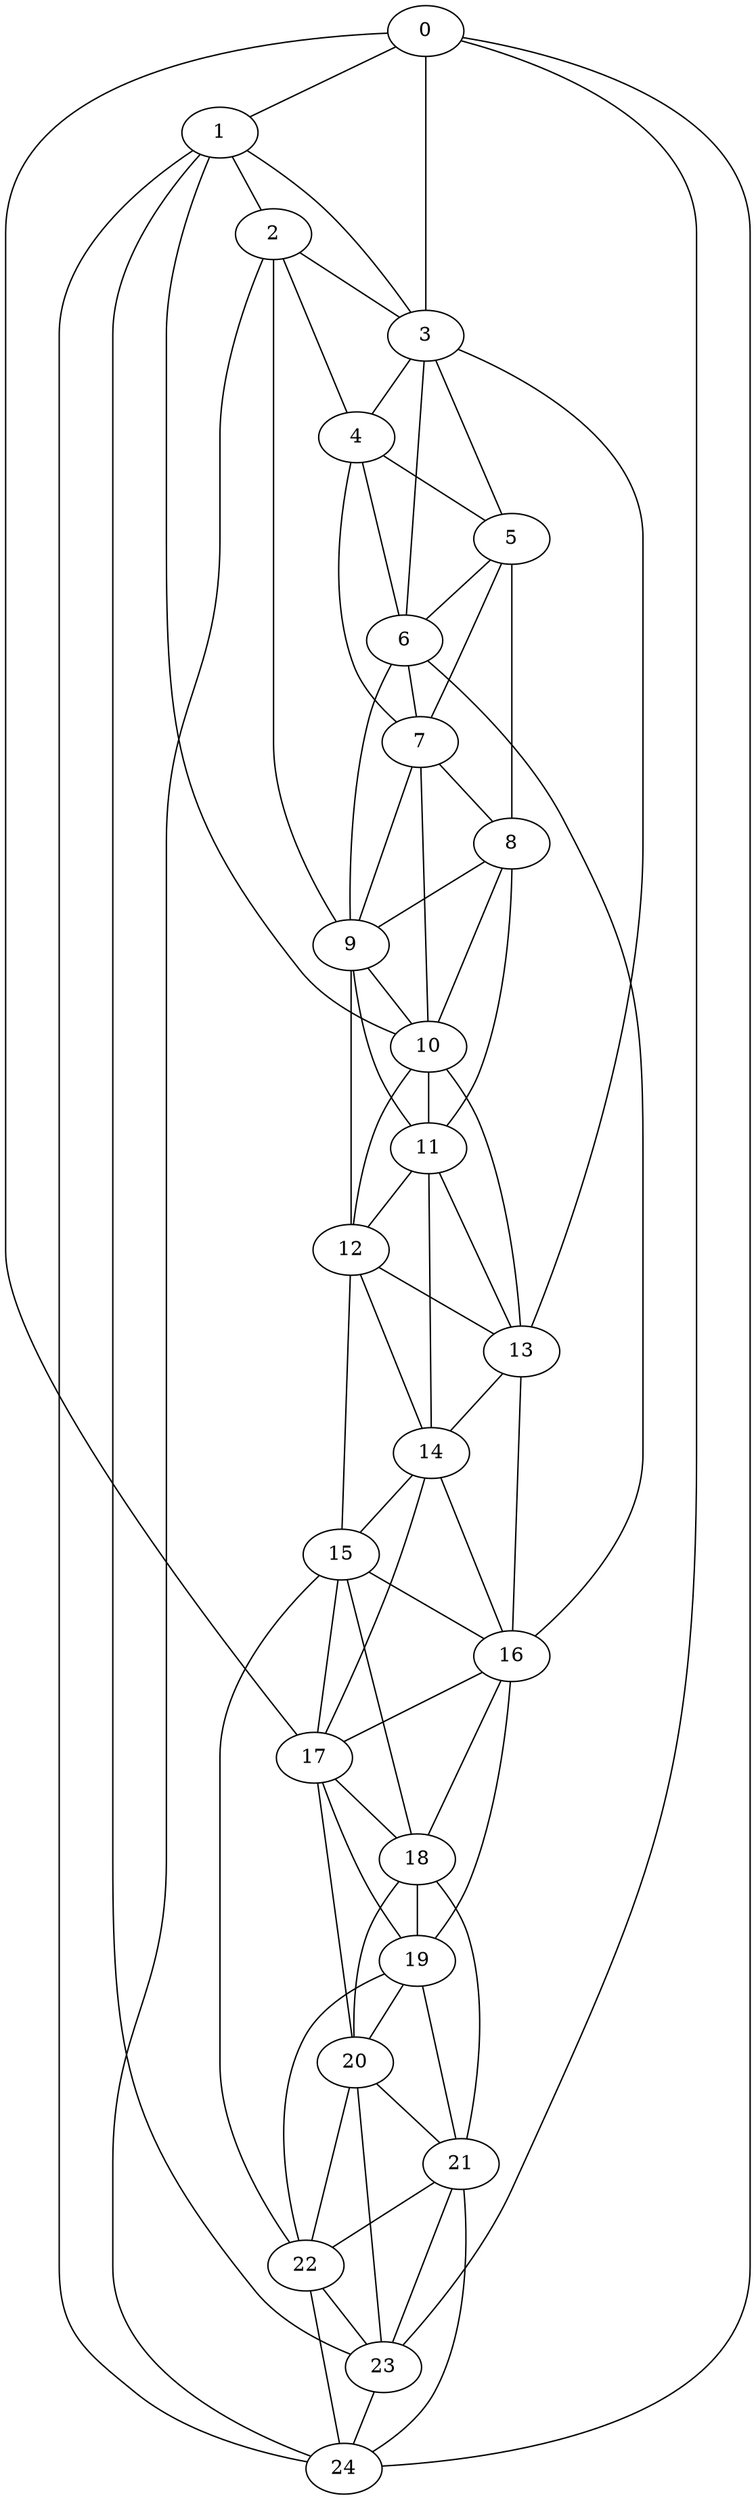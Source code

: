 strict graph "watts_strogatz_graph(25,6,0.1)" {
0;
1;
2;
3;
4;
5;
6;
7;
8;
9;
10;
11;
12;
13;
14;
15;
16;
17;
18;
19;
20;
21;
22;
23;
24;
0 -- 1  [is_available=True, prob="0.782306671167"];
0 -- 3  [is_available=True, prob="0.50272481559"];
0 -- 17  [is_available=True, prob="0.83273652167"];
0 -- 23  [is_available=True, prob="0.644444611665"];
0 -- 24  [is_available=True, prob="0.168772598644"];
1 -- 2  [is_available=True, prob="0.511677718958"];
1 -- 3  [is_available=True, prob="0.301019634707"];
1 -- 10  [is_available=True, prob="0.794621749557"];
1 -- 23  [is_available=True, prob="0.826345620633"];
1 -- 24  [is_available=True, prob="1.0"];
2 -- 3  [is_available=True, prob="1.0"];
2 -- 4  [is_available=True, prob="0.213132872531"];
2 -- 9  [is_available=True, prob="0.91430450828"];
2 -- 24  [is_available=True, prob="0.131022171444"];
3 -- 4  [is_available=True, prob="0.688621782434"];
3 -- 5  [is_available=True, prob="0.343516781467"];
3 -- 6  [is_available=True, prob="0.918878933113"];
3 -- 13  [is_available=True, prob="0.955625870184"];
4 -- 5  [is_available=True, prob="0.669452277328"];
4 -- 6  [is_available=True, prob="1.0"];
4 -- 7  [is_available=True, prob="0.773185647603"];
5 -- 6  [is_available=True, prob="0.326518542059"];
5 -- 7  [is_available=True, prob="0.251588881882"];
5 -- 8  [is_available=True, prob="0.776566060571"];
6 -- 7  [is_available=True, prob="1.0"];
6 -- 9  [is_available=True, prob="1.0"];
6 -- 16  [is_available=True, prob="0.183620606696"];
7 -- 8  [is_available=True, prob="1.0"];
7 -- 9  [is_available=True, prob="0.276656773947"];
7 -- 10  [is_available=True, prob="0.0218548293885"];
8 -- 9  [is_available=True, prob="0.649790259956"];
8 -- 10  [is_available=True, prob="0.337199341056"];
8 -- 11  [is_available=True, prob="1.0"];
9 -- 10  [is_available=True, prob="0.0598201950526"];
9 -- 11  [is_available=True, prob="0.530306961924"];
9 -- 12  [is_available=True, prob="0.145026592971"];
10 -- 11  [is_available=True, prob="0.671370512567"];
10 -- 12  [is_available=True, prob="0.236525576317"];
10 -- 13  [is_available=True, prob="0.418882953508"];
11 -- 12  [is_available=True, prob="0.00842737424349"];
11 -- 13  [is_available=True, prob="0.504290352091"];
11 -- 14  [is_available=True, prob="0.901840192937"];
12 -- 13  [is_available=True, prob="1.0"];
12 -- 14  [is_available=True, prob="0.196444762601"];
12 -- 15  [is_available=True, prob="0.917953172483"];
13 -- 14  [is_available=True, prob="0.793433017265"];
13 -- 16  [is_available=True, prob="0.206492748075"];
14 -- 15  [is_available=True, prob="0.680413351847"];
14 -- 16  [is_available=True, prob="0.846253093644"];
14 -- 17  [is_available=True, prob="0.824178999113"];
15 -- 16  [is_available=True, prob="0.783060138527"];
15 -- 17  [is_available=True, prob="0.280237454865"];
15 -- 18  [is_available=True, prob="0.223311082163"];
15 -- 22  [is_available=True, prob="0.116567157572"];
16 -- 17  [is_available=True, prob="1.0"];
16 -- 18  [is_available=True, prob="0.610481488672"];
16 -- 19  [is_available=True, prob="0.812859350393"];
17 -- 18  [is_available=True, prob="1.0"];
17 -- 19  [is_available=True, prob="0.376463791772"];
17 -- 20  [is_available=True, prob="0.993226600611"];
18 -- 19  [is_available=True, prob="0.200386386968"];
18 -- 20  [is_available=True, prob="0.514737224224"];
18 -- 21  [is_available=True, prob="0.272021548249"];
19 -- 20  [is_available=True, prob="0.117721896673"];
19 -- 21  [is_available=True, prob="0.785756690688"];
19 -- 22  [is_available=True, prob="0.188162380639"];
20 -- 21  [is_available=True, prob="1.0"];
20 -- 22  [is_available=True, prob="0.479600599975"];
20 -- 23  [is_available=True, prob="0.871166809719"];
21 -- 22  [is_available=True, prob="0.673496015574"];
21 -- 23  [is_available=True, prob="1.0"];
21 -- 24  [is_available=True, prob="1.0"];
22 -- 23  [is_available=True, prob="0.537451066182"];
22 -- 24  [is_available=True, prob="0.994475046266"];
23 -- 24  [is_available=True, prob="0.261033217955"];
}
